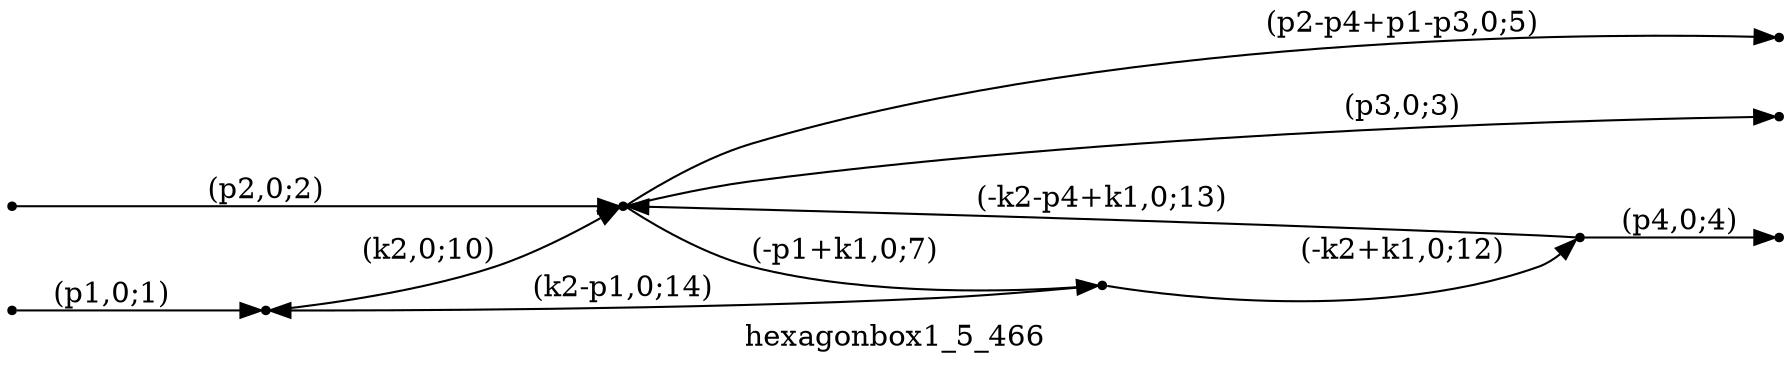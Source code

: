 digraph hexagonbox1_5_466 {
  label="hexagonbox1_5_466";
  rankdir="LR";
  subgraph edges {
    -1 -> 4 [label="(p1,0;1)"];
    -2 -> 3 [label="(p2,0;2)"];
    3 -> -3 [label="(p3,0;3)"];
    1 -> -4 [label="(p4,0;4)"];
    3 -> -5 [label="(p2-p4+p1-p3,0;5)"];
    3 -> 2 [label="(-p1+k1,0;7)"];
    4 -> 3 [label="(k2,0;10)"];
    2 -> 1 [label="(-k2+k1,0;12)"];
    1 -> 3 [label="(-k2-p4+k1,0;13)"];
    2 -> 4 [label="(k2-p1,0;14)"];
  }
  subgraph incoming { rank="source"; -1; -2; }
  subgraph outgoing { rank="sink"; -3; -4; -5; }
-5 [shape=point];
-4 [shape=point];
-3 [shape=point];
-2 [shape=point];
-1 [shape=point];
1 [shape=point];
2 [shape=point];
3 [shape=point];
4 [shape=point];
}

